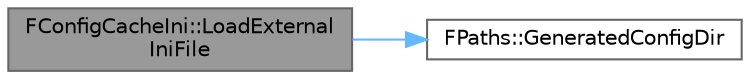 digraph "FConfigCacheIni::LoadExternalIniFile"
{
 // INTERACTIVE_SVG=YES
 // LATEX_PDF_SIZE
  bgcolor="transparent";
  edge [fontname=Helvetica,fontsize=10,labelfontname=Helvetica,labelfontsize=10];
  node [fontname=Helvetica,fontsize=10,shape=box,height=0.2,width=0.4];
  rankdir="LR";
  Node1 [id="Node000001",label="FConfigCacheIni::LoadExternal\lIniFile",height=0.2,width=0.4,color="gray40", fillcolor="grey60", style="filled", fontcolor="black",tooltip="Load an ini file directly into an FConfigFile from the specified config folders, optionally writing t..."];
  Node1 -> Node2 [id="edge1_Node000001_Node000002",color="steelblue1",style="solid",tooltip=" "];
  Node2 [id="Node000002",label="FPaths::GeneratedConfigDir",height=0.2,width=0.4,color="grey40", fillcolor="white", style="filled",URL="$df/d4c/classFPaths.html#a453f805e9e9eca3eaee51cd82c02345e",tooltip="Returns the directory the engine saves generated config files."];
}
